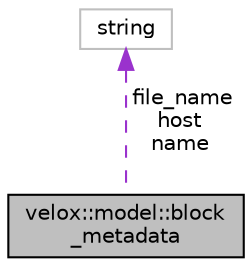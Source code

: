 digraph "velox::model::block_metadata"
{
  edge [fontname="Helvetica",fontsize="10",labelfontname="Helvetica",labelfontsize="10"];
  node [fontname="Helvetica",fontsize="10",shape=record];
  Node1 [label="velox::model::block\l_metadata",height=0.2,width=0.4,color="black", fillcolor="grey75", style="filled" fontcolor="black"];
  Node2 -> Node1 [dir="back",color="darkorchid3",fontsize="10",style="dashed",label=" file_name\nhost\nname" ,fontname="Helvetica"];
  Node2 [label="string",height=0.2,width=0.4,color="grey75", fillcolor="white", style="filled"];
}
